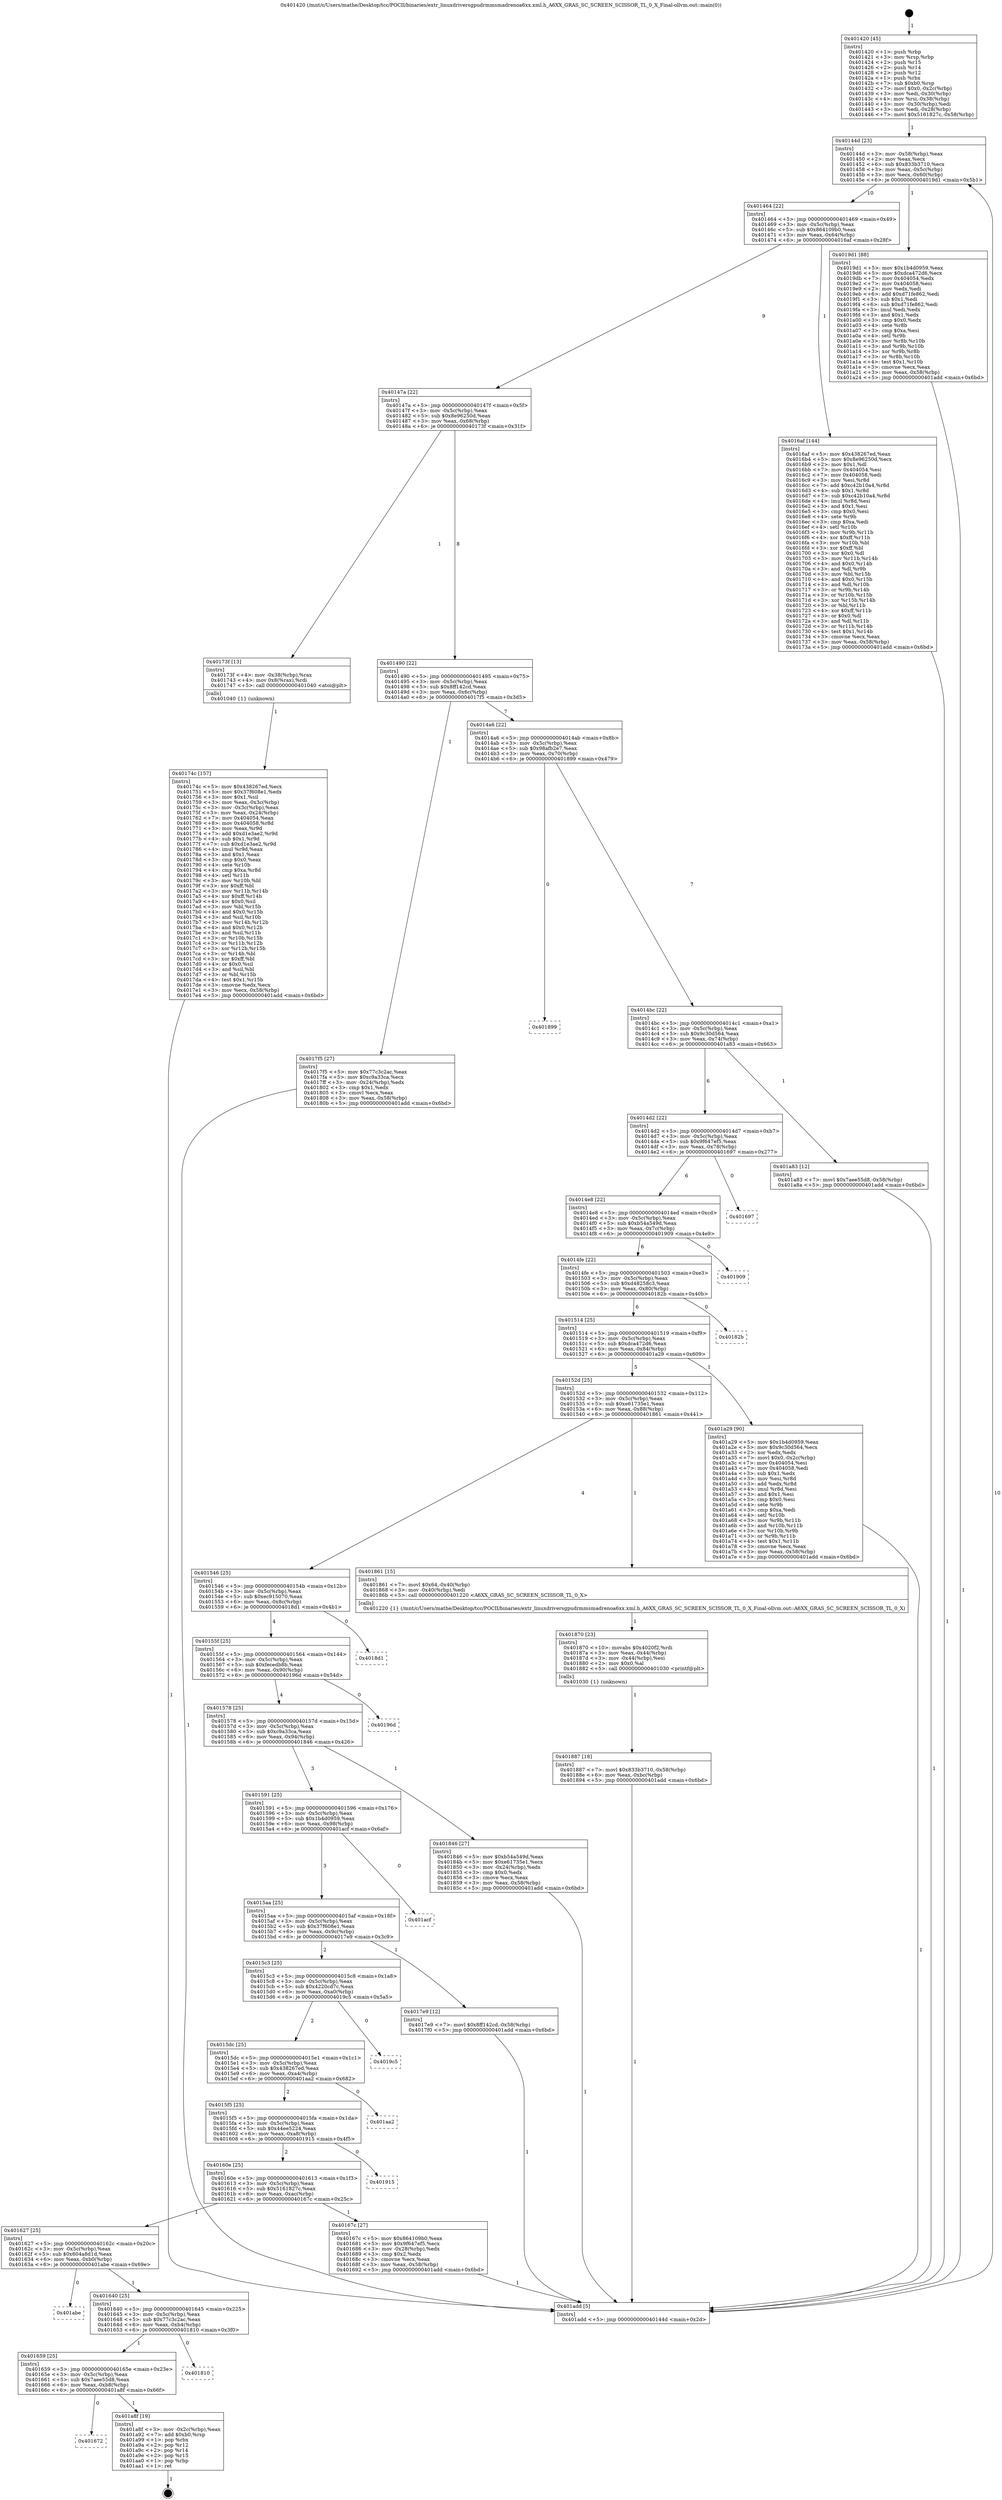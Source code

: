 digraph "0x401420" {
  label = "0x401420 (/mnt/c/Users/mathe/Desktop/tcc/POCII/binaries/extr_linuxdriversgpudrmmsmadrenoa6xx.xml.h_A6XX_GRAS_SC_SCREEN_SCISSOR_TL_0_X_Final-ollvm.out::main(0))"
  labelloc = "t"
  node[shape=record]

  Entry [label="",width=0.3,height=0.3,shape=circle,fillcolor=black,style=filled]
  "0x40144d" [label="{
     0x40144d [23]\l
     | [instrs]\l
     &nbsp;&nbsp;0x40144d \<+3\>: mov -0x58(%rbp),%eax\l
     &nbsp;&nbsp;0x401450 \<+2\>: mov %eax,%ecx\l
     &nbsp;&nbsp;0x401452 \<+6\>: sub $0x833b3710,%ecx\l
     &nbsp;&nbsp;0x401458 \<+3\>: mov %eax,-0x5c(%rbp)\l
     &nbsp;&nbsp;0x40145b \<+3\>: mov %ecx,-0x60(%rbp)\l
     &nbsp;&nbsp;0x40145e \<+6\>: je 00000000004019d1 \<main+0x5b1\>\l
  }"]
  "0x4019d1" [label="{
     0x4019d1 [88]\l
     | [instrs]\l
     &nbsp;&nbsp;0x4019d1 \<+5\>: mov $0x1b4d0959,%eax\l
     &nbsp;&nbsp;0x4019d6 \<+5\>: mov $0xdca472d6,%ecx\l
     &nbsp;&nbsp;0x4019db \<+7\>: mov 0x404054,%edx\l
     &nbsp;&nbsp;0x4019e2 \<+7\>: mov 0x404058,%esi\l
     &nbsp;&nbsp;0x4019e9 \<+2\>: mov %edx,%edi\l
     &nbsp;&nbsp;0x4019eb \<+6\>: add $0xd71fe862,%edi\l
     &nbsp;&nbsp;0x4019f1 \<+3\>: sub $0x1,%edi\l
     &nbsp;&nbsp;0x4019f4 \<+6\>: sub $0xd71fe862,%edi\l
     &nbsp;&nbsp;0x4019fa \<+3\>: imul %edi,%edx\l
     &nbsp;&nbsp;0x4019fd \<+3\>: and $0x1,%edx\l
     &nbsp;&nbsp;0x401a00 \<+3\>: cmp $0x0,%edx\l
     &nbsp;&nbsp;0x401a03 \<+4\>: sete %r8b\l
     &nbsp;&nbsp;0x401a07 \<+3\>: cmp $0xa,%esi\l
     &nbsp;&nbsp;0x401a0a \<+4\>: setl %r9b\l
     &nbsp;&nbsp;0x401a0e \<+3\>: mov %r8b,%r10b\l
     &nbsp;&nbsp;0x401a11 \<+3\>: and %r9b,%r10b\l
     &nbsp;&nbsp;0x401a14 \<+3\>: xor %r9b,%r8b\l
     &nbsp;&nbsp;0x401a17 \<+3\>: or %r8b,%r10b\l
     &nbsp;&nbsp;0x401a1a \<+4\>: test $0x1,%r10b\l
     &nbsp;&nbsp;0x401a1e \<+3\>: cmovne %ecx,%eax\l
     &nbsp;&nbsp;0x401a21 \<+3\>: mov %eax,-0x58(%rbp)\l
     &nbsp;&nbsp;0x401a24 \<+5\>: jmp 0000000000401add \<main+0x6bd\>\l
  }"]
  "0x401464" [label="{
     0x401464 [22]\l
     | [instrs]\l
     &nbsp;&nbsp;0x401464 \<+5\>: jmp 0000000000401469 \<main+0x49\>\l
     &nbsp;&nbsp;0x401469 \<+3\>: mov -0x5c(%rbp),%eax\l
     &nbsp;&nbsp;0x40146c \<+5\>: sub $0x864109b0,%eax\l
     &nbsp;&nbsp;0x401471 \<+3\>: mov %eax,-0x64(%rbp)\l
     &nbsp;&nbsp;0x401474 \<+6\>: je 00000000004016af \<main+0x28f\>\l
  }"]
  Exit [label="",width=0.3,height=0.3,shape=circle,fillcolor=black,style=filled,peripheries=2]
  "0x4016af" [label="{
     0x4016af [144]\l
     | [instrs]\l
     &nbsp;&nbsp;0x4016af \<+5\>: mov $0x438267ed,%eax\l
     &nbsp;&nbsp;0x4016b4 \<+5\>: mov $0x8e96250d,%ecx\l
     &nbsp;&nbsp;0x4016b9 \<+2\>: mov $0x1,%dl\l
     &nbsp;&nbsp;0x4016bb \<+7\>: mov 0x404054,%esi\l
     &nbsp;&nbsp;0x4016c2 \<+7\>: mov 0x404058,%edi\l
     &nbsp;&nbsp;0x4016c9 \<+3\>: mov %esi,%r8d\l
     &nbsp;&nbsp;0x4016cc \<+7\>: add $0xc42b10a4,%r8d\l
     &nbsp;&nbsp;0x4016d3 \<+4\>: sub $0x1,%r8d\l
     &nbsp;&nbsp;0x4016d7 \<+7\>: sub $0xc42b10a4,%r8d\l
     &nbsp;&nbsp;0x4016de \<+4\>: imul %r8d,%esi\l
     &nbsp;&nbsp;0x4016e2 \<+3\>: and $0x1,%esi\l
     &nbsp;&nbsp;0x4016e5 \<+3\>: cmp $0x0,%esi\l
     &nbsp;&nbsp;0x4016e8 \<+4\>: sete %r9b\l
     &nbsp;&nbsp;0x4016ec \<+3\>: cmp $0xa,%edi\l
     &nbsp;&nbsp;0x4016ef \<+4\>: setl %r10b\l
     &nbsp;&nbsp;0x4016f3 \<+3\>: mov %r9b,%r11b\l
     &nbsp;&nbsp;0x4016f6 \<+4\>: xor $0xff,%r11b\l
     &nbsp;&nbsp;0x4016fa \<+3\>: mov %r10b,%bl\l
     &nbsp;&nbsp;0x4016fd \<+3\>: xor $0xff,%bl\l
     &nbsp;&nbsp;0x401700 \<+3\>: xor $0x0,%dl\l
     &nbsp;&nbsp;0x401703 \<+3\>: mov %r11b,%r14b\l
     &nbsp;&nbsp;0x401706 \<+4\>: and $0x0,%r14b\l
     &nbsp;&nbsp;0x40170a \<+3\>: and %dl,%r9b\l
     &nbsp;&nbsp;0x40170d \<+3\>: mov %bl,%r15b\l
     &nbsp;&nbsp;0x401710 \<+4\>: and $0x0,%r15b\l
     &nbsp;&nbsp;0x401714 \<+3\>: and %dl,%r10b\l
     &nbsp;&nbsp;0x401717 \<+3\>: or %r9b,%r14b\l
     &nbsp;&nbsp;0x40171a \<+3\>: or %r10b,%r15b\l
     &nbsp;&nbsp;0x40171d \<+3\>: xor %r15b,%r14b\l
     &nbsp;&nbsp;0x401720 \<+3\>: or %bl,%r11b\l
     &nbsp;&nbsp;0x401723 \<+4\>: xor $0xff,%r11b\l
     &nbsp;&nbsp;0x401727 \<+3\>: or $0x0,%dl\l
     &nbsp;&nbsp;0x40172a \<+3\>: and %dl,%r11b\l
     &nbsp;&nbsp;0x40172d \<+3\>: or %r11b,%r14b\l
     &nbsp;&nbsp;0x401730 \<+4\>: test $0x1,%r14b\l
     &nbsp;&nbsp;0x401734 \<+3\>: cmovne %ecx,%eax\l
     &nbsp;&nbsp;0x401737 \<+3\>: mov %eax,-0x58(%rbp)\l
     &nbsp;&nbsp;0x40173a \<+5\>: jmp 0000000000401add \<main+0x6bd\>\l
  }"]
  "0x40147a" [label="{
     0x40147a [22]\l
     | [instrs]\l
     &nbsp;&nbsp;0x40147a \<+5\>: jmp 000000000040147f \<main+0x5f\>\l
     &nbsp;&nbsp;0x40147f \<+3\>: mov -0x5c(%rbp),%eax\l
     &nbsp;&nbsp;0x401482 \<+5\>: sub $0x8e96250d,%eax\l
     &nbsp;&nbsp;0x401487 \<+3\>: mov %eax,-0x68(%rbp)\l
     &nbsp;&nbsp;0x40148a \<+6\>: je 000000000040173f \<main+0x31f\>\l
  }"]
  "0x401672" [label="{
     0x401672\l
  }", style=dashed]
  "0x40173f" [label="{
     0x40173f [13]\l
     | [instrs]\l
     &nbsp;&nbsp;0x40173f \<+4\>: mov -0x38(%rbp),%rax\l
     &nbsp;&nbsp;0x401743 \<+4\>: mov 0x8(%rax),%rdi\l
     &nbsp;&nbsp;0x401747 \<+5\>: call 0000000000401040 \<atoi@plt\>\l
     | [calls]\l
     &nbsp;&nbsp;0x401040 \{1\} (unknown)\l
  }"]
  "0x401490" [label="{
     0x401490 [22]\l
     | [instrs]\l
     &nbsp;&nbsp;0x401490 \<+5\>: jmp 0000000000401495 \<main+0x75\>\l
     &nbsp;&nbsp;0x401495 \<+3\>: mov -0x5c(%rbp),%eax\l
     &nbsp;&nbsp;0x401498 \<+5\>: sub $0x8ff142cd,%eax\l
     &nbsp;&nbsp;0x40149d \<+3\>: mov %eax,-0x6c(%rbp)\l
     &nbsp;&nbsp;0x4014a0 \<+6\>: je 00000000004017f5 \<main+0x3d5\>\l
  }"]
  "0x401a8f" [label="{
     0x401a8f [19]\l
     | [instrs]\l
     &nbsp;&nbsp;0x401a8f \<+3\>: mov -0x2c(%rbp),%eax\l
     &nbsp;&nbsp;0x401a92 \<+7\>: add $0xb0,%rsp\l
     &nbsp;&nbsp;0x401a99 \<+1\>: pop %rbx\l
     &nbsp;&nbsp;0x401a9a \<+2\>: pop %r12\l
     &nbsp;&nbsp;0x401a9c \<+2\>: pop %r14\l
     &nbsp;&nbsp;0x401a9e \<+2\>: pop %r15\l
     &nbsp;&nbsp;0x401aa0 \<+1\>: pop %rbp\l
     &nbsp;&nbsp;0x401aa1 \<+1\>: ret\l
  }"]
  "0x4017f5" [label="{
     0x4017f5 [27]\l
     | [instrs]\l
     &nbsp;&nbsp;0x4017f5 \<+5\>: mov $0x77c3c2ac,%eax\l
     &nbsp;&nbsp;0x4017fa \<+5\>: mov $0xc9a33ca,%ecx\l
     &nbsp;&nbsp;0x4017ff \<+3\>: mov -0x24(%rbp),%edx\l
     &nbsp;&nbsp;0x401802 \<+3\>: cmp $0x1,%edx\l
     &nbsp;&nbsp;0x401805 \<+3\>: cmovl %ecx,%eax\l
     &nbsp;&nbsp;0x401808 \<+3\>: mov %eax,-0x58(%rbp)\l
     &nbsp;&nbsp;0x40180b \<+5\>: jmp 0000000000401add \<main+0x6bd\>\l
  }"]
  "0x4014a6" [label="{
     0x4014a6 [22]\l
     | [instrs]\l
     &nbsp;&nbsp;0x4014a6 \<+5\>: jmp 00000000004014ab \<main+0x8b\>\l
     &nbsp;&nbsp;0x4014ab \<+3\>: mov -0x5c(%rbp),%eax\l
     &nbsp;&nbsp;0x4014ae \<+5\>: sub $0x98afb2e7,%eax\l
     &nbsp;&nbsp;0x4014b3 \<+3\>: mov %eax,-0x70(%rbp)\l
     &nbsp;&nbsp;0x4014b6 \<+6\>: je 0000000000401899 \<main+0x479\>\l
  }"]
  "0x401659" [label="{
     0x401659 [25]\l
     | [instrs]\l
     &nbsp;&nbsp;0x401659 \<+5\>: jmp 000000000040165e \<main+0x23e\>\l
     &nbsp;&nbsp;0x40165e \<+3\>: mov -0x5c(%rbp),%eax\l
     &nbsp;&nbsp;0x401661 \<+5\>: sub $0x7aee55d8,%eax\l
     &nbsp;&nbsp;0x401666 \<+6\>: mov %eax,-0xb8(%rbp)\l
     &nbsp;&nbsp;0x40166c \<+6\>: je 0000000000401a8f \<main+0x66f\>\l
  }"]
  "0x401899" [label="{
     0x401899\l
  }", style=dashed]
  "0x4014bc" [label="{
     0x4014bc [22]\l
     | [instrs]\l
     &nbsp;&nbsp;0x4014bc \<+5\>: jmp 00000000004014c1 \<main+0xa1\>\l
     &nbsp;&nbsp;0x4014c1 \<+3\>: mov -0x5c(%rbp),%eax\l
     &nbsp;&nbsp;0x4014c4 \<+5\>: sub $0x9c30d564,%eax\l
     &nbsp;&nbsp;0x4014c9 \<+3\>: mov %eax,-0x74(%rbp)\l
     &nbsp;&nbsp;0x4014cc \<+6\>: je 0000000000401a83 \<main+0x663\>\l
  }"]
  "0x401810" [label="{
     0x401810\l
  }", style=dashed]
  "0x401a83" [label="{
     0x401a83 [12]\l
     | [instrs]\l
     &nbsp;&nbsp;0x401a83 \<+7\>: movl $0x7aee55d8,-0x58(%rbp)\l
     &nbsp;&nbsp;0x401a8a \<+5\>: jmp 0000000000401add \<main+0x6bd\>\l
  }"]
  "0x4014d2" [label="{
     0x4014d2 [22]\l
     | [instrs]\l
     &nbsp;&nbsp;0x4014d2 \<+5\>: jmp 00000000004014d7 \<main+0xb7\>\l
     &nbsp;&nbsp;0x4014d7 \<+3\>: mov -0x5c(%rbp),%eax\l
     &nbsp;&nbsp;0x4014da \<+5\>: sub $0x9f647ef5,%eax\l
     &nbsp;&nbsp;0x4014df \<+3\>: mov %eax,-0x78(%rbp)\l
     &nbsp;&nbsp;0x4014e2 \<+6\>: je 0000000000401697 \<main+0x277\>\l
  }"]
  "0x401640" [label="{
     0x401640 [25]\l
     | [instrs]\l
     &nbsp;&nbsp;0x401640 \<+5\>: jmp 0000000000401645 \<main+0x225\>\l
     &nbsp;&nbsp;0x401645 \<+3\>: mov -0x5c(%rbp),%eax\l
     &nbsp;&nbsp;0x401648 \<+5\>: sub $0x77c3c2ac,%eax\l
     &nbsp;&nbsp;0x40164d \<+6\>: mov %eax,-0xb4(%rbp)\l
     &nbsp;&nbsp;0x401653 \<+6\>: je 0000000000401810 \<main+0x3f0\>\l
  }"]
  "0x401697" [label="{
     0x401697\l
  }", style=dashed]
  "0x4014e8" [label="{
     0x4014e8 [22]\l
     | [instrs]\l
     &nbsp;&nbsp;0x4014e8 \<+5\>: jmp 00000000004014ed \<main+0xcd\>\l
     &nbsp;&nbsp;0x4014ed \<+3\>: mov -0x5c(%rbp),%eax\l
     &nbsp;&nbsp;0x4014f0 \<+5\>: sub $0xb54a549d,%eax\l
     &nbsp;&nbsp;0x4014f5 \<+3\>: mov %eax,-0x7c(%rbp)\l
     &nbsp;&nbsp;0x4014f8 \<+6\>: je 0000000000401909 \<main+0x4e9\>\l
  }"]
  "0x401abe" [label="{
     0x401abe\l
  }", style=dashed]
  "0x401909" [label="{
     0x401909\l
  }", style=dashed]
  "0x4014fe" [label="{
     0x4014fe [22]\l
     | [instrs]\l
     &nbsp;&nbsp;0x4014fe \<+5\>: jmp 0000000000401503 \<main+0xe3\>\l
     &nbsp;&nbsp;0x401503 \<+3\>: mov -0x5c(%rbp),%eax\l
     &nbsp;&nbsp;0x401506 \<+5\>: sub $0xd48258c3,%eax\l
     &nbsp;&nbsp;0x40150b \<+3\>: mov %eax,-0x80(%rbp)\l
     &nbsp;&nbsp;0x40150e \<+6\>: je 000000000040182b \<main+0x40b\>\l
  }"]
  "0x401887" [label="{
     0x401887 [18]\l
     | [instrs]\l
     &nbsp;&nbsp;0x401887 \<+7\>: movl $0x833b3710,-0x58(%rbp)\l
     &nbsp;&nbsp;0x40188e \<+6\>: mov %eax,-0xbc(%rbp)\l
     &nbsp;&nbsp;0x401894 \<+5\>: jmp 0000000000401add \<main+0x6bd\>\l
  }"]
  "0x40182b" [label="{
     0x40182b\l
  }", style=dashed]
  "0x401514" [label="{
     0x401514 [25]\l
     | [instrs]\l
     &nbsp;&nbsp;0x401514 \<+5\>: jmp 0000000000401519 \<main+0xf9\>\l
     &nbsp;&nbsp;0x401519 \<+3\>: mov -0x5c(%rbp),%eax\l
     &nbsp;&nbsp;0x40151c \<+5\>: sub $0xdca472d6,%eax\l
     &nbsp;&nbsp;0x401521 \<+6\>: mov %eax,-0x84(%rbp)\l
     &nbsp;&nbsp;0x401527 \<+6\>: je 0000000000401a29 \<main+0x609\>\l
  }"]
  "0x401870" [label="{
     0x401870 [23]\l
     | [instrs]\l
     &nbsp;&nbsp;0x401870 \<+10\>: movabs $0x4020f2,%rdi\l
     &nbsp;&nbsp;0x40187a \<+3\>: mov %eax,-0x44(%rbp)\l
     &nbsp;&nbsp;0x40187d \<+3\>: mov -0x44(%rbp),%esi\l
     &nbsp;&nbsp;0x401880 \<+2\>: mov $0x0,%al\l
     &nbsp;&nbsp;0x401882 \<+5\>: call 0000000000401030 \<printf@plt\>\l
     | [calls]\l
     &nbsp;&nbsp;0x401030 \{1\} (unknown)\l
  }"]
  "0x401a29" [label="{
     0x401a29 [90]\l
     | [instrs]\l
     &nbsp;&nbsp;0x401a29 \<+5\>: mov $0x1b4d0959,%eax\l
     &nbsp;&nbsp;0x401a2e \<+5\>: mov $0x9c30d564,%ecx\l
     &nbsp;&nbsp;0x401a33 \<+2\>: xor %edx,%edx\l
     &nbsp;&nbsp;0x401a35 \<+7\>: movl $0x0,-0x2c(%rbp)\l
     &nbsp;&nbsp;0x401a3c \<+7\>: mov 0x404054,%esi\l
     &nbsp;&nbsp;0x401a43 \<+7\>: mov 0x404058,%edi\l
     &nbsp;&nbsp;0x401a4a \<+3\>: sub $0x1,%edx\l
     &nbsp;&nbsp;0x401a4d \<+3\>: mov %esi,%r8d\l
     &nbsp;&nbsp;0x401a50 \<+3\>: add %edx,%r8d\l
     &nbsp;&nbsp;0x401a53 \<+4\>: imul %r8d,%esi\l
     &nbsp;&nbsp;0x401a57 \<+3\>: and $0x1,%esi\l
     &nbsp;&nbsp;0x401a5a \<+3\>: cmp $0x0,%esi\l
     &nbsp;&nbsp;0x401a5d \<+4\>: sete %r9b\l
     &nbsp;&nbsp;0x401a61 \<+3\>: cmp $0xa,%edi\l
     &nbsp;&nbsp;0x401a64 \<+4\>: setl %r10b\l
     &nbsp;&nbsp;0x401a68 \<+3\>: mov %r9b,%r11b\l
     &nbsp;&nbsp;0x401a6b \<+3\>: and %r10b,%r11b\l
     &nbsp;&nbsp;0x401a6e \<+3\>: xor %r10b,%r9b\l
     &nbsp;&nbsp;0x401a71 \<+3\>: or %r9b,%r11b\l
     &nbsp;&nbsp;0x401a74 \<+4\>: test $0x1,%r11b\l
     &nbsp;&nbsp;0x401a78 \<+3\>: cmovne %ecx,%eax\l
     &nbsp;&nbsp;0x401a7b \<+3\>: mov %eax,-0x58(%rbp)\l
     &nbsp;&nbsp;0x401a7e \<+5\>: jmp 0000000000401add \<main+0x6bd\>\l
  }"]
  "0x40152d" [label="{
     0x40152d [25]\l
     | [instrs]\l
     &nbsp;&nbsp;0x40152d \<+5\>: jmp 0000000000401532 \<main+0x112\>\l
     &nbsp;&nbsp;0x401532 \<+3\>: mov -0x5c(%rbp),%eax\l
     &nbsp;&nbsp;0x401535 \<+5\>: sub $0xe61735e1,%eax\l
     &nbsp;&nbsp;0x40153a \<+6\>: mov %eax,-0x88(%rbp)\l
     &nbsp;&nbsp;0x401540 \<+6\>: je 0000000000401861 \<main+0x441\>\l
  }"]
  "0x40174c" [label="{
     0x40174c [157]\l
     | [instrs]\l
     &nbsp;&nbsp;0x40174c \<+5\>: mov $0x438267ed,%ecx\l
     &nbsp;&nbsp;0x401751 \<+5\>: mov $0x37f608e1,%edx\l
     &nbsp;&nbsp;0x401756 \<+3\>: mov $0x1,%sil\l
     &nbsp;&nbsp;0x401759 \<+3\>: mov %eax,-0x3c(%rbp)\l
     &nbsp;&nbsp;0x40175c \<+3\>: mov -0x3c(%rbp),%eax\l
     &nbsp;&nbsp;0x40175f \<+3\>: mov %eax,-0x24(%rbp)\l
     &nbsp;&nbsp;0x401762 \<+7\>: mov 0x404054,%eax\l
     &nbsp;&nbsp;0x401769 \<+8\>: mov 0x404058,%r8d\l
     &nbsp;&nbsp;0x401771 \<+3\>: mov %eax,%r9d\l
     &nbsp;&nbsp;0x401774 \<+7\>: add $0xd1e3ae2,%r9d\l
     &nbsp;&nbsp;0x40177b \<+4\>: sub $0x1,%r9d\l
     &nbsp;&nbsp;0x40177f \<+7\>: sub $0xd1e3ae2,%r9d\l
     &nbsp;&nbsp;0x401786 \<+4\>: imul %r9d,%eax\l
     &nbsp;&nbsp;0x40178a \<+3\>: and $0x1,%eax\l
     &nbsp;&nbsp;0x40178d \<+3\>: cmp $0x0,%eax\l
     &nbsp;&nbsp;0x401790 \<+4\>: sete %r10b\l
     &nbsp;&nbsp;0x401794 \<+4\>: cmp $0xa,%r8d\l
     &nbsp;&nbsp;0x401798 \<+4\>: setl %r11b\l
     &nbsp;&nbsp;0x40179c \<+3\>: mov %r10b,%bl\l
     &nbsp;&nbsp;0x40179f \<+3\>: xor $0xff,%bl\l
     &nbsp;&nbsp;0x4017a2 \<+3\>: mov %r11b,%r14b\l
     &nbsp;&nbsp;0x4017a5 \<+4\>: xor $0xff,%r14b\l
     &nbsp;&nbsp;0x4017a9 \<+4\>: xor $0x0,%sil\l
     &nbsp;&nbsp;0x4017ad \<+3\>: mov %bl,%r15b\l
     &nbsp;&nbsp;0x4017b0 \<+4\>: and $0x0,%r15b\l
     &nbsp;&nbsp;0x4017b4 \<+3\>: and %sil,%r10b\l
     &nbsp;&nbsp;0x4017b7 \<+3\>: mov %r14b,%r12b\l
     &nbsp;&nbsp;0x4017ba \<+4\>: and $0x0,%r12b\l
     &nbsp;&nbsp;0x4017be \<+3\>: and %sil,%r11b\l
     &nbsp;&nbsp;0x4017c1 \<+3\>: or %r10b,%r15b\l
     &nbsp;&nbsp;0x4017c4 \<+3\>: or %r11b,%r12b\l
     &nbsp;&nbsp;0x4017c7 \<+3\>: xor %r12b,%r15b\l
     &nbsp;&nbsp;0x4017ca \<+3\>: or %r14b,%bl\l
     &nbsp;&nbsp;0x4017cd \<+3\>: xor $0xff,%bl\l
     &nbsp;&nbsp;0x4017d0 \<+4\>: or $0x0,%sil\l
     &nbsp;&nbsp;0x4017d4 \<+3\>: and %sil,%bl\l
     &nbsp;&nbsp;0x4017d7 \<+3\>: or %bl,%r15b\l
     &nbsp;&nbsp;0x4017da \<+4\>: test $0x1,%r15b\l
     &nbsp;&nbsp;0x4017de \<+3\>: cmovne %edx,%ecx\l
     &nbsp;&nbsp;0x4017e1 \<+3\>: mov %ecx,-0x58(%rbp)\l
     &nbsp;&nbsp;0x4017e4 \<+5\>: jmp 0000000000401add \<main+0x6bd\>\l
  }"]
  "0x401861" [label="{
     0x401861 [15]\l
     | [instrs]\l
     &nbsp;&nbsp;0x401861 \<+7\>: movl $0x64,-0x40(%rbp)\l
     &nbsp;&nbsp;0x401868 \<+3\>: mov -0x40(%rbp),%edi\l
     &nbsp;&nbsp;0x40186b \<+5\>: call 0000000000401220 \<A6XX_GRAS_SC_SCREEN_SCISSOR_TL_0_X\>\l
     | [calls]\l
     &nbsp;&nbsp;0x401220 \{1\} (/mnt/c/Users/mathe/Desktop/tcc/POCII/binaries/extr_linuxdriversgpudrmmsmadrenoa6xx.xml.h_A6XX_GRAS_SC_SCREEN_SCISSOR_TL_0_X_Final-ollvm.out::A6XX_GRAS_SC_SCREEN_SCISSOR_TL_0_X)\l
  }"]
  "0x401546" [label="{
     0x401546 [25]\l
     | [instrs]\l
     &nbsp;&nbsp;0x401546 \<+5\>: jmp 000000000040154b \<main+0x12b\>\l
     &nbsp;&nbsp;0x40154b \<+3\>: mov -0x5c(%rbp),%eax\l
     &nbsp;&nbsp;0x40154e \<+5\>: sub $0xec915070,%eax\l
     &nbsp;&nbsp;0x401553 \<+6\>: mov %eax,-0x8c(%rbp)\l
     &nbsp;&nbsp;0x401559 \<+6\>: je 00000000004018d1 \<main+0x4b1\>\l
  }"]
  "0x401420" [label="{
     0x401420 [45]\l
     | [instrs]\l
     &nbsp;&nbsp;0x401420 \<+1\>: push %rbp\l
     &nbsp;&nbsp;0x401421 \<+3\>: mov %rsp,%rbp\l
     &nbsp;&nbsp;0x401424 \<+2\>: push %r15\l
     &nbsp;&nbsp;0x401426 \<+2\>: push %r14\l
     &nbsp;&nbsp;0x401428 \<+2\>: push %r12\l
     &nbsp;&nbsp;0x40142a \<+1\>: push %rbx\l
     &nbsp;&nbsp;0x40142b \<+7\>: sub $0xb0,%rsp\l
     &nbsp;&nbsp;0x401432 \<+7\>: movl $0x0,-0x2c(%rbp)\l
     &nbsp;&nbsp;0x401439 \<+3\>: mov %edi,-0x30(%rbp)\l
     &nbsp;&nbsp;0x40143c \<+4\>: mov %rsi,-0x38(%rbp)\l
     &nbsp;&nbsp;0x401440 \<+3\>: mov -0x30(%rbp),%edi\l
     &nbsp;&nbsp;0x401443 \<+3\>: mov %edi,-0x28(%rbp)\l
     &nbsp;&nbsp;0x401446 \<+7\>: movl $0x5161827c,-0x58(%rbp)\l
  }"]
  "0x4018d1" [label="{
     0x4018d1\l
  }", style=dashed]
  "0x40155f" [label="{
     0x40155f [25]\l
     | [instrs]\l
     &nbsp;&nbsp;0x40155f \<+5\>: jmp 0000000000401564 \<main+0x144\>\l
     &nbsp;&nbsp;0x401564 \<+3\>: mov -0x5c(%rbp),%eax\l
     &nbsp;&nbsp;0x401567 \<+5\>: sub $0xfecedb8b,%eax\l
     &nbsp;&nbsp;0x40156c \<+6\>: mov %eax,-0x90(%rbp)\l
     &nbsp;&nbsp;0x401572 \<+6\>: je 000000000040196d \<main+0x54d\>\l
  }"]
  "0x401add" [label="{
     0x401add [5]\l
     | [instrs]\l
     &nbsp;&nbsp;0x401add \<+5\>: jmp 000000000040144d \<main+0x2d\>\l
  }"]
  "0x40196d" [label="{
     0x40196d\l
  }", style=dashed]
  "0x401578" [label="{
     0x401578 [25]\l
     | [instrs]\l
     &nbsp;&nbsp;0x401578 \<+5\>: jmp 000000000040157d \<main+0x15d\>\l
     &nbsp;&nbsp;0x40157d \<+3\>: mov -0x5c(%rbp),%eax\l
     &nbsp;&nbsp;0x401580 \<+5\>: sub $0xc9a33ca,%eax\l
     &nbsp;&nbsp;0x401585 \<+6\>: mov %eax,-0x94(%rbp)\l
     &nbsp;&nbsp;0x40158b \<+6\>: je 0000000000401846 \<main+0x426\>\l
  }"]
  "0x401627" [label="{
     0x401627 [25]\l
     | [instrs]\l
     &nbsp;&nbsp;0x401627 \<+5\>: jmp 000000000040162c \<main+0x20c\>\l
     &nbsp;&nbsp;0x40162c \<+3\>: mov -0x5c(%rbp),%eax\l
     &nbsp;&nbsp;0x40162f \<+5\>: sub $0x604a8d1d,%eax\l
     &nbsp;&nbsp;0x401634 \<+6\>: mov %eax,-0xb0(%rbp)\l
     &nbsp;&nbsp;0x40163a \<+6\>: je 0000000000401abe \<main+0x69e\>\l
  }"]
  "0x401846" [label="{
     0x401846 [27]\l
     | [instrs]\l
     &nbsp;&nbsp;0x401846 \<+5\>: mov $0xb54a549d,%eax\l
     &nbsp;&nbsp;0x40184b \<+5\>: mov $0xe61735e1,%ecx\l
     &nbsp;&nbsp;0x401850 \<+3\>: mov -0x24(%rbp),%edx\l
     &nbsp;&nbsp;0x401853 \<+3\>: cmp $0x0,%edx\l
     &nbsp;&nbsp;0x401856 \<+3\>: cmove %ecx,%eax\l
     &nbsp;&nbsp;0x401859 \<+3\>: mov %eax,-0x58(%rbp)\l
     &nbsp;&nbsp;0x40185c \<+5\>: jmp 0000000000401add \<main+0x6bd\>\l
  }"]
  "0x401591" [label="{
     0x401591 [25]\l
     | [instrs]\l
     &nbsp;&nbsp;0x401591 \<+5\>: jmp 0000000000401596 \<main+0x176\>\l
     &nbsp;&nbsp;0x401596 \<+3\>: mov -0x5c(%rbp),%eax\l
     &nbsp;&nbsp;0x401599 \<+5\>: sub $0x1b4d0959,%eax\l
     &nbsp;&nbsp;0x40159e \<+6\>: mov %eax,-0x98(%rbp)\l
     &nbsp;&nbsp;0x4015a4 \<+6\>: je 0000000000401acf \<main+0x6af\>\l
  }"]
  "0x40167c" [label="{
     0x40167c [27]\l
     | [instrs]\l
     &nbsp;&nbsp;0x40167c \<+5\>: mov $0x864109b0,%eax\l
     &nbsp;&nbsp;0x401681 \<+5\>: mov $0x9f647ef5,%ecx\l
     &nbsp;&nbsp;0x401686 \<+3\>: mov -0x28(%rbp),%edx\l
     &nbsp;&nbsp;0x401689 \<+3\>: cmp $0x2,%edx\l
     &nbsp;&nbsp;0x40168c \<+3\>: cmovne %ecx,%eax\l
     &nbsp;&nbsp;0x40168f \<+3\>: mov %eax,-0x58(%rbp)\l
     &nbsp;&nbsp;0x401692 \<+5\>: jmp 0000000000401add \<main+0x6bd\>\l
  }"]
  "0x401acf" [label="{
     0x401acf\l
  }", style=dashed]
  "0x4015aa" [label="{
     0x4015aa [25]\l
     | [instrs]\l
     &nbsp;&nbsp;0x4015aa \<+5\>: jmp 00000000004015af \<main+0x18f\>\l
     &nbsp;&nbsp;0x4015af \<+3\>: mov -0x5c(%rbp),%eax\l
     &nbsp;&nbsp;0x4015b2 \<+5\>: sub $0x37f608e1,%eax\l
     &nbsp;&nbsp;0x4015b7 \<+6\>: mov %eax,-0x9c(%rbp)\l
     &nbsp;&nbsp;0x4015bd \<+6\>: je 00000000004017e9 \<main+0x3c9\>\l
  }"]
  "0x40160e" [label="{
     0x40160e [25]\l
     | [instrs]\l
     &nbsp;&nbsp;0x40160e \<+5\>: jmp 0000000000401613 \<main+0x1f3\>\l
     &nbsp;&nbsp;0x401613 \<+3\>: mov -0x5c(%rbp),%eax\l
     &nbsp;&nbsp;0x401616 \<+5\>: sub $0x5161827c,%eax\l
     &nbsp;&nbsp;0x40161b \<+6\>: mov %eax,-0xac(%rbp)\l
     &nbsp;&nbsp;0x401621 \<+6\>: je 000000000040167c \<main+0x25c\>\l
  }"]
  "0x4017e9" [label="{
     0x4017e9 [12]\l
     | [instrs]\l
     &nbsp;&nbsp;0x4017e9 \<+7\>: movl $0x8ff142cd,-0x58(%rbp)\l
     &nbsp;&nbsp;0x4017f0 \<+5\>: jmp 0000000000401add \<main+0x6bd\>\l
  }"]
  "0x4015c3" [label="{
     0x4015c3 [25]\l
     | [instrs]\l
     &nbsp;&nbsp;0x4015c3 \<+5\>: jmp 00000000004015c8 \<main+0x1a8\>\l
     &nbsp;&nbsp;0x4015c8 \<+3\>: mov -0x5c(%rbp),%eax\l
     &nbsp;&nbsp;0x4015cb \<+5\>: sub $0x4220cd7c,%eax\l
     &nbsp;&nbsp;0x4015d0 \<+6\>: mov %eax,-0xa0(%rbp)\l
     &nbsp;&nbsp;0x4015d6 \<+6\>: je 00000000004019c5 \<main+0x5a5\>\l
  }"]
  "0x401915" [label="{
     0x401915\l
  }", style=dashed]
  "0x4019c5" [label="{
     0x4019c5\l
  }", style=dashed]
  "0x4015dc" [label="{
     0x4015dc [25]\l
     | [instrs]\l
     &nbsp;&nbsp;0x4015dc \<+5\>: jmp 00000000004015e1 \<main+0x1c1\>\l
     &nbsp;&nbsp;0x4015e1 \<+3\>: mov -0x5c(%rbp),%eax\l
     &nbsp;&nbsp;0x4015e4 \<+5\>: sub $0x438267ed,%eax\l
     &nbsp;&nbsp;0x4015e9 \<+6\>: mov %eax,-0xa4(%rbp)\l
     &nbsp;&nbsp;0x4015ef \<+6\>: je 0000000000401aa2 \<main+0x682\>\l
  }"]
  "0x4015f5" [label="{
     0x4015f5 [25]\l
     | [instrs]\l
     &nbsp;&nbsp;0x4015f5 \<+5\>: jmp 00000000004015fa \<main+0x1da\>\l
     &nbsp;&nbsp;0x4015fa \<+3\>: mov -0x5c(%rbp),%eax\l
     &nbsp;&nbsp;0x4015fd \<+5\>: sub $0x44ee5224,%eax\l
     &nbsp;&nbsp;0x401602 \<+6\>: mov %eax,-0xa8(%rbp)\l
     &nbsp;&nbsp;0x401608 \<+6\>: je 0000000000401915 \<main+0x4f5\>\l
  }"]
  "0x401aa2" [label="{
     0x401aa2\l
  }", style=dashed]
  Entry -> "0x401420" [label=" 1"]
  "0x40144d" -> "0x4019d1" [label=" 1"]
  "0x40144d" -> "0x401464" [label=" 10"]
  "0x401a8f" -> Exit [label=" 1"]
  "0x401464" -> "0x4016af" [label=" 1"]
  "0x401464" -> "0x40147a" [label=" 9"]
  "0x401659" -> "0x401672" [label=" 0"]
  "0x40147a" -> "0x40173f" [label=" 1"]
  "0x40147a" -> "0x401490" [label=" 8"]
  "0x401659" -> "0x401a8f" [label=" 1"]
  "0x401490" -> "0x4017f5" [label=" 1"]
  "0x401490" -> "0x4014a6" [label=" 7"]
  "0x401640" -> "0x401659" [label=" 1"]
  "0x4014a6" -> "0x401899" [label=" 0"]
  "0x4014a6" -> "0x4014bc" [label=" 7"]
  "0x401640" -> "0x401810" [label=" 0"]
  "0x4014bc" -> "0x401a83" [label=" 1"]
  "0x4014bc" -> "0x4014d2" [label=" 6"]
  "0x401627" -> "0x401640" [label=" 1"]
  "0x4014d2" -> "0x401697" [label=" 0"]
  "0x4014d2" -> "0x4014e8" [label=" 6"]
  "0x401627" -> "0x401abe" [label=" 0"]
  "0x4014e8" -> "0x401909" [label=" 0"]
  "0x4014e8" -> "0x4014fe" [label=" 6"]
  "0x401a83" -> "0x401add" [label=" 1"]
  "0x4014fe" -> "0x40182b" [label=" 0"]
  "0x4014fe" -> "0x401514" [label=" 6"]
  "0x401a29" -> "0x401add" [label=" 1"]
  "0x401514" -> "0x401a29" [label=" 1"]
  "0x401514" -> "0x40152d" [label=" 5"]
  "0x4019d1" -> "0x401add" [label=" 1"]
  "0x40152d" -> "0x401861" [label=" 1"]
  "0x40152d" -> "0x401546" [label=" 4"]
  "0x401887" -> "0x401add" [label=" 1"]
  "0x401546" -> "0x4018d1" [label=" 0"]
  "0x401546" -> "0x40155f" [label=" 4"]
  "0x401870" -> "0x401887" [label=" 1"]
  "0x40155f" -> "0x40196d" [label=" 0"]
  "0x40155f" -> "0x401578" [label=" 4"]
  "0x401861" -> "0x401870" [label=" 1"]
  "0x401578" -> "0x401846" [label=" 1"]
  "0x401578" -> "0x401591" [label=" 3"]
  "0x401846" -> "0x401add" [label=" 1"]
  "0x401591" -> "0x401acf" [label=" 0"]
  "0x401591" -> "0x4015aa" [label=" 3"]
  "0x4017f5" -> "0x401add" [label=" 1"]
  "0x4015aa" -> "0x4017e9" [label=" 1"]
  "0x4015aa" -> "0x4015c3" [label=" 2"]
  "0x40174c" -> "0x401add" [label=" 1"]
  "0x4015c3" -> "0x4019c5" [label=" 0"]
  "0x4015c3" -> "0x4015dc" [label=" 2"]
  "0x40173f" -> "0x40174c" [label=" 1"]
  "0x4015dc" -> "0x401aa2" [label=" 0"]
  "0x4015dc" -> "0x4015f5" [label=" 2"]
  "0x4016af" -> "0x401add" [label=" 1"]
  "0x4015f5" -> "0x401915" [label=" 0"]
  "0x4015f5" -> "0x40160e" [label=" 2"]
  "0x4017e9" -> "0x401add" [label=" 1"]
  "0x40160e" -> "0x40167c" [label=" 1"]
  "0x40160e" -> "0x401627" [label=" 1"]
  "0x40167c" -> "0x401add" [label=" 1"]
  "0x401420" -> "0x40144d" [label=" 1"]
  "0x401add" -> "0x40144d" [label=" 10"]
}
